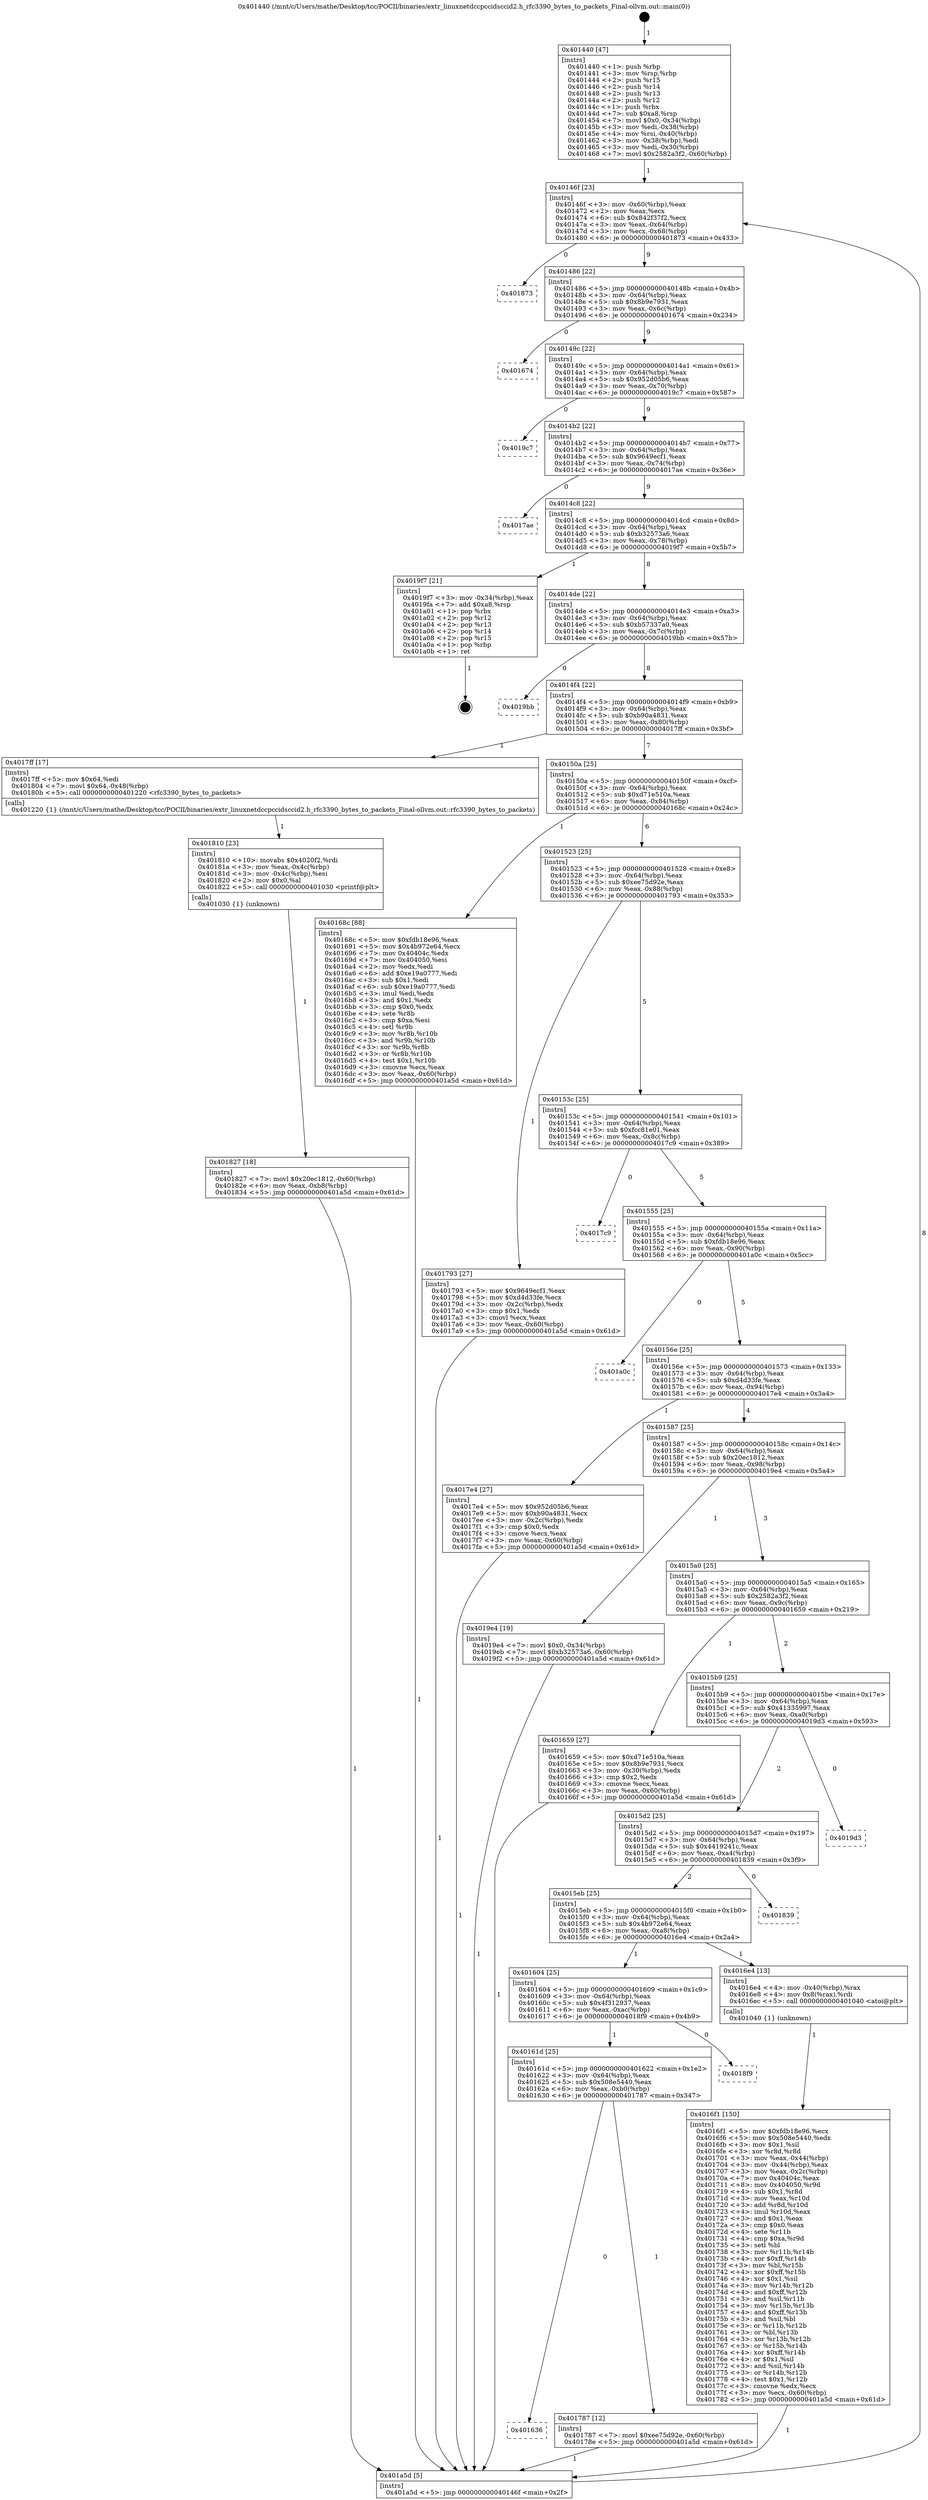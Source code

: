 digraph "0x401440" {
  label = "0x401440 (/mnt/c/Users/mathe/Desktop/tcc/POCII/binaries/extr_linuxnetdccpccidsccid2.h_rfc3390_bytes_to_packets_Final-ollvm.out::main(0))"
  labelloc = "t"
  node[shape=record]

  Entry [label="",width=0.3,height=0.3,shape=circle,fillcolor=black,style=filled]
  "0x40146f" [label="{
     0x40146f [23]\l
     | [instrs]\l
     &nbsp;&nbsp;0x40146f \<+3\>: mov -0x60(%rbp),%eax\l
     &nbsp;&nbsp;0x401472 \<+2\>: mov %eax,%ecx\l
     &nbsp;&nbsp;0x401474 \<+6\>: sub $0x842f37f2,%ecx\l
     &nbsp;&nbsp;0x40147a \<+3\>: mov %eax,-0x64(%rbp)\l
     &nbsp;&nbsp;0x40147d \<+3\>: mov %ecx,-0x68(%rbp)\l
     &nbsp;&nbsp;0x401480 \<+6\>: je 0000000000401873 \<main+0x433\>\l
  }"]
  "0x401873" [label="{
     0x401873\l
  }", style=dashed]
  "0x401486" [label="{
     0x401486 [22]\l
     | [instrs]\l
     &nbsp;&nbsp;0x401486 \<+5\>: jmp 000000000040148b \<main+0x4b\>\l
     &nbsp;&nbsp;0x40148b \<+3\>: mov -0x64(%rbp),%eax\l
     &nbsp;&nbsp;0x40148e \<+5\>: sub $0x8b9e7931,%eax\l
     &nbsp;&nbsp;0x401493 \<+3\>: mov %eax,-0x6c(%rbp)\l
     &nbsp;&nbsp;0x401496 \<+6\>: je 0000000000401674 \<main+0x234\>\l
  }"]
  Exit [label="",width=0.3,height=0.3,shape=circle,fillcolor=black,style=filled,peripheries=2]
  "0x401674" [label="{
     0x401674\l
  }", style=dashed]
  "0x40149c" [label="{
     0x40149c [22]\l
     | [instrs]\l
     &nbsp;&nbsp;0x40149c \<+5\>: jmp 00000000004014a1 \<main+0x61\>\l
     &nbsp;&nbsp;0x4014a1 \<+3\>: mov -0x64(%rbp),%eax\l
     &nbsp;&nbsp;0x4014a4 \<+5\>: sub $0x952d05b6,%eax\l
     &nbsp;&nbsp;0x4014a9 \<+3\>: mov %eax,-0x70(%rbp)\l
     &nbsp;&nbsp;0x4014ac \<+6\>: je 00000000004019c7 \<main+0x587\>\l
  }"]
  "0x401827" [label="{
     0x401827 [18]\l
     | [instrs]\l
     &nbsp;&nbsp;0x401827 \<+7\>: movl $0x20ec1812,-0x60(%rbp)\l
     &nbsp;&nbsp;0x40182e \<+6\>: mov %eax,-0xb8(%rbp)\l
     &nbsp;&nbsp;0x401834 \<+5\>: jmp 0000000000401a5d \<main+0x61d\>\l
  }"]
  "0x4019c7" [label="{
     0x4019c7\l
  }", style=dashed]
  "0x4014b2" [label="{
     0x4014b2 [22]\l
     | [instrs]\l
     &nbsp;&nbsp;0x4014b2 \<+5\>: jmp 00000000004014b7 \<main+0x77\>\l
     &nbsp;&nbsp;0x4014b7 \<+3\>: mov -0x64(%rbp),%eax\l
     &nbsp;&nbsp;0x4014ba \<+5\>: sub $0x9649ecf1,%eax\l
     &nbsp;&nbsp;0x4014bf \<+3\>: mov %eax,-0x74(%rbp)\l
     &nbsp;&nbsp;0x4014c2 \<+6\>: je 00000000004017ae \<main+0x36e\>\l
  }"]
  "0x401810" [label="{
     0x401810 [23]\l
     | [instrs]\l
     &nbsp;&nbsp;0x401810 \<+10\>: movabs $0x4020f2,%rdi\l
     &nbsp;&nbsp;0x40181a \<+3\>: mov %eax,-0x4c(%rbp)\l
     &nbsp;&nbsp;0x40181d \<+3\>: mov -0x4c(%rbp),%esi\l
     &nbsp;&nbsp;0x401820 \<+2\>: mov $0x0,%al\l
     &nbsp;&nbsp;0x401822 \<+5\>: call 0000000000401030 \<printf@plt\>\l
     | [calls]\l
     &nbsp;&nbsp;0x401030 \{1\} (unknown)\l
  }"]
  "0x4017ae" [label="{
     0x4017ae\l
  }", style=dashed]
  "0x4014c8" [label="{
     0x4014c8 [22]\l
     | [instrs]\l
     &nbsp;&nbsp;0x4014c8 \<+5\>: jmp 00000000004014cd \<main+0x8d\>\l
     &nbsp;&nbsp;0x4014cd \<+3\>: mov -0x64(%rbp),%eax\l
     &nbsp;&nbsp;0x4014d0 \<+5\>: sub $0xb32573a6,%eax\l
     &nbsp;&nbsp;0x4014d5 \<+3\>: mov %eax,-0x78(%rbp)\l
     &nbsp;&nbsp;0x4014d8 \<+6\>: je 00000000004019f7 \<main+0x5b7\>\l
  }"]
  "0x401636" [label="{
     0x401636\l
  }", style=dashed]
  "0x4019f7" [label="{
     0x4019f7 [21]\l
     | [instrs]\l
     &nbsp;&nbsp;0x4019f7 \<+3\>: mov -0x34(%rbp),%eax\l
     &nbsp;&nbsp;0x4019fa \<+7\>: add $0xa8,%rsp\l
     &nbsp;&nbsp;0x401a01 \<+1\>: pop %rbx\l
     &nbsp;&nbsp;0x401a02 \<+2\>: pop %r12\l
     &nbsp;&nbsp;0x401a04 \<+2\>: pop %r13\l
     &nbsp;&nbsp;0x401a06 \<+2\>: pop %r14\l
     &nbsp;&nbsp;0x401a08 \<+2\>: pop %r15\l
     &nbsp;&nbsp;0x401a0a \<+1\>: pop %rbp\l
     &nbsp;&nbsp;0x401a0b \<+1\>: ret\l
  }"]
  "0x4014de" [label="{
     0x4014de [22]\l
     | [instrs]\l
     &nbsp;&nbsp;0x4014de \<+5\>: jmp 00000000004014e3 \<main+0xa3\>\l
     &nbsp;&nbsp;0x4014e3 \<+3\>: mov -0x64(%rbp),%eax\l
     &nbsp;&nbsp;0x4014e6 \<+5\>: sub $0xb57337a0,%eax\l
     &nbsp;&nbsp;0x4014eb \<+3\>: mov %eax,-0x7c(%rbp)\l
     &nbsp;&nbsp;0x4014ee \<+6\>: je 00000000004019bb \<main+0x57b\>\l
  }"]
  "0x401787" [label="{
     0x401787 [12]\l
     | [instrs]\l
     &nbsp;&nbsp;0x401787 \<+7\>: movl $0xee75d92e,-0x60(%rbp)\l
     &nbsp;&nbsp;0x40178e \<+5\>: jmp 0000000000401a5d \<main+0x61d\>\l
  }"]
  "0x4019bb" [label="{
     0x4019bb\l
  }", style=dashed]
  "0x4014f4" [label="{
     0x4014f4 [22]\l
     | [instrs]\l
     &nbsp;&nbsp;0x4014f4 \<+5\>: jmp 00000000004014f9 \<main+0xb9\>\l
     &nbsp;&nbsp;0x4014f9 \<+3\>: mov -0x64(%rbp),%eax\l
     &nbsp;&nbsp;0x4014fc \<+5\>: sub $0xb90a4831,%eax\l
     &nbsp;&nbsp;0x401501 \<+3\>: mov %eax,-0x80(%rbp)\l
     &nbsp;&nbsp;0x401504 \<+6\>: je 00000000004017ff \<main+0x3bf\>\l
  }"]
  "0x40161d" [label="{
     0x40161d [25]\l
     | [instrs]\l
     &nbsp;&nbsp;0x40161d \<+5\>: jmp 0000000000401622 \<main+0x1e2\>\l
     &nbsp;&nbsp;0x401622 \<+3\>: mov -0x64(%rbp),%eax\l
     &nbsp;&nbsp;0x401625 \<+5\>: sub $0x508e5440,%eax\l
     &nbsp;&nbsp;0x40162a \<+6\>: mov %eax,-0xb0(%rbp)\l
     &nbsp;&nbsp;0x401630 \<+6\>: je 0000000000401787 \<main+0x347\>\l
  }"]
  "0x4017ff" [label="{
     0x4017ff [17]\l
     | [instrs]\l
     &nbsp;&nbsp;0x4017ff \<+5\>: mov $0x64,%edi\l
     &nbsp;&nbsp;0x401804 \<+7\>: movl $0x64,-0x48(%rbp)\l
     &nbsp;&nbsp;0x40180b \<+5\>: call 0000000000401220 \<rfc3390_bytes_to_packets\>\l
     | [calls]\l
     &nbsp;&nbsp;0x401220 \{1\} (/mnt/c/Users/mathe/Desktop/tcc/POCII/binaries/extr_linuxnetdccpccidsccid2.h_rfc3390_bytes_to_packets_Final-ollvm.out::rfc3390_bytes_to_packets)\l
  }"]
  "0x40150a" [label="{
     0x40150a [25]\l
     | [instrs]\l
     &nbsp;&nbsp;0x40150a \<+5\>: jmp 000000000040150f \<main+0xcf\>\l
     &nbsp;&nbsp;0x40150f \<+3\>: mov -0x64(%rbp),%eax\l
     &nbsp;&nbsp;0x401512 \<+5\>: sub $0xd71e510a,%eax\l
     &nbsp;&nbsp;0x401517 \<+6\>: mov %eax,-0x84(%rbp)\l
     &nbsp;&nbsp;0x40151d \<+6\>: je 000000000040168c \<main+0x24c\>\l
  }"]
  "0x4018f9" [label="{
     0x4018f9\l
  }", style=dashed]
  "0x40168c" [label="{
     0x40168c [88]\l
     | [instrs]\l
     &nbsp;&nbsp;0x40168c \<+5\>: mov $0xfdb18e96,%eax\l
     &nbsp;&nbsp;0x401691 \<+5\>: mov $0x4b972e64,%ecx\l
     &nbsp;&nbsp;0x401696 \<+7\>: mov 0x40404c,%edx\l
     &nbsp;&nbsp;0x40169d \<+7\>: mov 0x404050,%esi\l
     &nbsp;&nbsp;0x4016a4 \<+2\>: mov %edx,%edi\l
     &nbsp;&nbsp;0x4016a6 \<+6\>: add $0xe19a0777,%edi\l
     &nbsp;&nbsp;0x4016ac \<+3\>: sub $0x1,%edi\l
     &nbsp;&nbsp;0x4016af \<+6\>: sub $0xe19a0777,%edi\l
     &nbsp;&nbsp;0x4016b5 \<+3\>: imul %edi,%edx\l
     &nbsp;&nbsp;0x4016b8 \<+3\>: and $0x1,%edx\l
     &nbsp;&nbsp;0x4016bb \<+3\>: cmp $0x0,%edx\l
     &nbsp;&nbsp;0x4016be \<+4\>: sete %r8b\l
     &nbsp;&nbsp;0x4016c2 \<+3\>: cmp $0xa,%esi\l
     &nbsp;&nbsp;0x4016c5 \<+4\>: setl %r9b\l
     &nbsp;&nbsp;0x4016c9 \<+3\>: mov %r8b,%r10b\l
     &nbsp;&nbsp;0x4016cc \<+3\>: and %r9b,%r10b\l
     &nbsp;&nbsp;0x4016cf \<+3\>: xor %r9b,%r8b\l
     &nbsp;&nbsp;0x4016d2 \<+3\>: or %r8b,%r10b\l
     &nbsp;&nbsp;0x4016d5 \<+4\>: test $0x1,%r10b\l
     &nbsp;&nbsp;0x4016d9 \<+3\>: cmovne %ecx,%eax\l
     &nbsp;&nbsp;0x4016dc \<+3\>: mov %eax,-0x60(%rbp)\l
     &nbsp;&nbsp;0x4016df \<+5\>: jmp 0000000000401a5d \<main+0x61d\>\l
  }"]
  "0x401523" [label="{
     0x401523 [25]\l
     | [instrs]\l
     &nbsp;&nbsp;0x401523 \<+5\>: jmp 0000000000401528 \<main+0xe8\>\l
     &nbsp;&nbsp;0x401528 \<+3\>: mov -0x64(%rbp),%eax\l
     &nbsp;&nbsp;0x40152b \<+5\>: sub $0xee75d92e,%eax\l
     &nbsp;&nbsp;0x401530 \<+6\>: mov %eax,-0x88(%rbp)\l
     &nbsp;&nbsp;0x401536 \<+6\>: je 0000000000401793 \<main+0x353\>\l
  }"]
  "0x4016f1" [label="{
     0x4016f1 [150]\l
     | [instrs]\l
     &nbsp;&nbsp;0x4016f1 \<+5\>: mov $0xfdb18e96,%ecx\l
     &nbsp;&nbsp;0x4016f6 \<+5\>: mov $0x508e5440,%edx\l
     &nbsp;&nbsp;0x4016fb \<+3\>: mov $0x1,%sil\l
     &nbsp;&nbsp;0x4016fe \<+3\>: xor %r8d,%r8d\l
     &nbsp;&nbsp;0x401701 \<+3\>: mov %eax,-0x44(%rbp)\l
     &nbsp;&nbsp;0x401704 \<+3\>: mov -0x44(%rbp),%eax\l
     &nbsp;&nbsp;0x401707 \<+3\>: mov %eax,-0x2c(%rbp)\l
     &nbsp;&nbsp;0x40170a \<+7\>: mov 0x40404c,%eax\l
     &nbsp;&nbsp;0x401711 \<+8\>: mov 0x404050,%r9d\l
     &nbsp;&nbsp;0x401719 \<+4\>: sub $0x1,%r8d\l
     &nbsp;&nbsp;0x40171d \<+3\>: mov %eax,%r10d\l
     &nbsp;&nbsp;0x401720 \<+3\>: add %r8d,%r10d\l
     &nbsp;&nbsp;0x401723 \<+4\>: imul %r10d,%eax\l
     &nbsp;&nbsp;0x401727 \<+3\>: and $0x1,%eax\l
     &nbsp;&nbsp;0x40172a \<+3\>: cmp $0x0,%eax\l
     &nbsp;&nbsp;0x40172d \<+4\>: sete %r11b\l
     &nbsp;&nbsp;0x401731 \<+4\>: cmp $0xa,%r9d\l
     &nbsp;&nbsp;0x401735 \<+3\>: setl %bl\l
     &nbsp;&nbsp;0x401738 \<+3\>: mov %r11b,%r14b\l
     &nbsp;&nbsp;0x40173b \<+4\>: xor $0xff,%r14b\l
     &nbsp;&nbsp;0x40173f \<+3\>: mov %bl,%r15b\l
     &nbsp;&nbsp;0x401742 \<+4\>: xor $0xff,%r15b\l
     &nbsp;&nbsp;0x401746 \<+4\>: xor $0x1,%sil\l
     &nbsp;&nbsp;0x40174a \<+3\>: mov %r14b,%r12b\l
     &nbsp;&nbsp;0x40174d \<+4\>: and $0xff,%r12b\l
     &nbsp;&nbsp;0x401751 \<+3\>: and %sil,%r11b\l
     &nbsp;&nbsp;0x401754 \<+3\>: mov %r15b,%r13b\l
     &nbsp;&nbsp;0x401757 \<+4\>: and $0xff,%r13b\l
     &nbsp;&nbsp;0x40175b \<+3\>: and %sil,%bl\l
     &nbsp;&nbsp;0x40175e \<+3\>: or %r11b,%r12b\l
     &nbsp;&nbsp;0x401761 \<+3\>: or %bl,%r13b\l
     &nbsp;&nbsp;0x401764 \<+3\>: xor %r13b,%r12b\l
     &nbsp;&nbsp;0x401767 \<+3\>: or %r15b,%r14b\l
     &nbsp;&nbsp;0x40176a \<+4\>: xor $0xff,%r14b\l
     &nbsp;&nbsp;0x40176e \<+4\>: or $0x1,%sil\l
     &nbsp;&nbsp;0x401772 \<+3\>: and %sil,%r14b\l
     &nbsp;&nbsp;0x401775 \<+3\>: or %r14b,%r12b\l
     &nbsp;&nbsp;0x401778 \<+4\>: test $0x1,%r12b\l
     &nbsp;&nbsp;0x40177c \<+3\>: cmovne %edx,%ecx\l
     &nbsp;&nbsp;0x40177f \<+3\>: mov %ecx,-0x60(%rbp)\l
     &nbsp;&nbsp;0x401782 \<+5\>: jmp 0000000000401a5d \<main+0x61d\>\l
  }"]
  "0x401793" [label="{
     0x401793 [27]\l
     | [instrs]\l
     &nbsp;&nbsp;0x401793 \<+5\>: mov $0x9649ecf1,%eax\l
     &nbsp;&nbsp;0x401798 \<+5\>: mov $0xd4d33fe,%ecx\l
     &nbsp;&nbsp;0x40179d \<+3\>: mov -0x2c(%rbp),%edx\l
     &nbsp;&nbsp;0x4017a0 \<+3\>: cmp $0x1,%edx\l
     &nbsp;&nbsp;0x4017a3 \<+3\>: cmovl %ecx,%eax\l
     &nbsp;&nbsp;0x4017a6 \<+3\>: mov %eax,-0x60(%rbp)\l
     &nbsp;&nbsp;0x4017a9 \<+5\>: jmp 0000000000401a5d \<main+0x61d\>\l
  }"]
  "0x40153c" [label="{
     0x40153c [25]\l
     | [instrs]\l
     &nbsp;&nbsp;0x40153c \<+5\>: jmp 0000000000401541 \<main+0x101\>\l
     &nbsp;&nbsp;0x401541 \<+3\>: mov -0x64(%rbp),%eax\l
     &nbsp;&nbsp;0x401544 \<+5\>: sub $0xfcc81e01,%eax\l
     &nbsp;&nbsp;0x401549 \<+6\>: mov %eax,-0x8c(%rbp)\l
     &nbsp;&nbsp;0x40154f \<+6\>: je 00000000004017c9 \<main+0x389\>\l
  }"]
  "0x401604" [label="{
     0x401604 [25]\l
     | [instrs]\l
     &nbsp;&nbsp;0x401604 \<+5\>: jmp 0000000000401609 \<main+0x1c9\>\l
     &nbsp;&nbsp;0x401609 \<+3\>: mov -0x64(%rbp),%eax\l
     &nbsp;&nbsp;0x40160c \<+5\>: sub $0x4f312937,%eax\l
     &nbsp;&nbsp;0x401611 \<+6\>: mov %eax,-0xac(%rbp)\l
     &nbsp;&nbsp;0x401617 \<+6\>: je 00000000004018f9 \<main+0x4b9\>\l
  }"]
  "0x4017c9" [label="{
     0x4017c9\l
  }", style=dashed]
  "0x401555" [label="{
     0x401555 [25]\l
     | [instrs]\l
     &nbsp;&nbsp;0x401555 \<+5\>: jmp 000000000040155a \<main+0x11a\>\l
     &nbsp;&nbsp;0x40155a \<+3\>: mov -0x64(%rbp),%eax\l
     &nbsp;&nbsp;0x40155d \<+5\>: sub $0xfdb18e96,%eax\l
     &nbsp;&nbsp;0x401562 \<+6\>: mov %eax,-0x90(%rbp)\l
     &nbsp;&nbsp;0x401568 \<+6\>: je 0000000000401a0c \<main+0x5cc\>\l
  }"]
  "0x4016e4" [label="{
     0x4016e4 [13]\l
     | [instrs]\l
     &nbsp;&nbsp;0x4016e4 \<+4\>: mov -0x40(%rbp),%rax\l
     &nbsp;&nbsp;0x4016e8 \<+4\>: mov 0x8(%rax),%rdi\l
     &nbsp;&nbsp;0x4016ec \<+5\>: call 0000000000401040 \<atoi@plt\>\l
     | [calls]\l
     &nbsp;&nbsp;0x401040 \{1\} (unknown)\l
  }"]
  "0x401a0c" [label="{
     0x401a0c\l
  }", style=dashed]
  "0x40156e" [label="{
     0x40156e [25]\l
     | [instrs]\l
     &nbsp;&nbsp;0x40156e \<+5\>: jmp 0000000000401573 \<main+0x133\>\l
     &nbsp;&nbsp;0x401573 \<+3\>: mov -0x64(%rbp),%eax\l
     &nbsp;&nbsp;0x401576 \<+5\>: sub $0xd4d33fe,%eax\l
     &nbsp;&nbsp;0x40157b \<+6\>: mov %eax,-0x94(%rbp)\l
     &nbsp;&nbsp;0x401581 \<+6\>: je 00000000004017e4 \<main+0x3a4\>\l
  }"]
  "0x4015eb" [label="{
     0x4015eb [25]\l
     | [instrs]\l
     &nbsp;&nbsp;0x4015eb \<+5\>: jmp 00000000004015f0 \<main+0x1b0\>\l
     &nbsp;&nbsp;0x4015f0 \<+3\>: mov -0x64(%rbp),%eax\l
     &nbsp;&nbsp;0x4015f3 \<+5\>: sub $0x4b972e64,%eax\l
     &nbsp;&nbsp;0x4015f8 \<+6\>: mov %eax,-0xa8(%rbp)\l
     &nbsp;&nbsp;0x4015fe \<+6\>: je 00000000004016e4 \<main+0x2a4\>\l
  }"]
  "0x4017e4" [label="{
     0x4017e4 [27]\l
     | [instrs]\l
     &nbsp;&nbsp;0x4017e4 \<+5\>: mov $0x952d05b6,%eax\l
     &nbsp;&nbsp;0x4017e9 \<+5\>: mov $0xb90a4831,%ecx\l
     &nbsp;&nbsp;0x4017ee \<+3\>: mov -0x2c(%rbp),%edx\l
     &nbsp;&nbsp;0x4017f1 \<+3\>: cmp $0x0,%edx\l
     &nbsp;&nbsp;0x4017f4 \<+3\>: cmove %ecx,%eax\l
     &nbsp;&nbsp;0x4017f7 \<+3\>: mov %eax,-0x60(%rbp)\l
     &nbsp;&nbsp;0x4017fa \<+5\>: jmp 0000000000401a5d \<main+0x61d\>\l
  }"]
  "0x401587" [label="{
     0x401587 [25]\l
     | [instrs]\l
     &nbsp;&nbsp;0x401587 \<+5\>: jmp 000000000040158c \<main+0x14c\>\l
     &nbsp;&nbsp;0x40158c \<+3\>: mov -0x64(%rbp),%eax\l
     &nbsp;&nbsp;0x40158f \<+5\>: sub $0x20ec1812,%eax\l
     &nbsp;&nbsp;0x401594 \<+6\>: mov %eax,-0x98(%rbp)\l
     &nbsp;&nbsp;0x40159a \<+6\>: je 00000000004019e4 \<main+0x5a4\>\l
  }"]
  "0x401839" [label="{
     0x401839\l
  }", style=dashed]
  "0x4019e4" [label="{
     0x4019e4 [19]\l
     | [instrs]\l
     &nbsp;&nbsp;0x4019e4 \<+7\>: movl $0x0,-0x34(%rbp)\l
     &nbsp;&nbsp;0x4019eb \<+7\>: movl $0xb32573a6,-0x60(%rbp)\l
     &nbsp;&nbsp;0x4019f2 \<+5\>: jmp 0000000000401a5d \<main+0x61d\>\l
  }"]
  "0x4015a0" [label="{
     0x4015a0 [25]\l
     | [instrs]\l
     &nbsp;&nbsp;0x4015a0 \<+5\>: jmp 00000000004015a5 \<main+0x165\>\l
     &nbsp;&nbsp;0x4015a5 \<+3\>: mov -0x64(%rbp),%eax\l
     &nbsp;&nbsp;0x4015a8 \<+5\>: sub $0x2582a3f2,%eax\l
     &nbsp;&nbsp;0x4015ad \<+6\>: mov %eax,-0x9c(%rbp)\l
     &nbsp;&nbsp;0x4015b3 \<+6\>: je 0000000000401659 \<main+0x219\>\l
  }"]
  "0x4015d2" [label="{
     0x4015d2 [25]\l
     | [instrs]\l
     &nbsp;&nbsp;0x4015d2 \<+5\>: jmp 00000000004015d7 \<main+0x197\>\l
     &nbsp;&nbsp;0x4015d7 \<+3\>: mov -0x64(%rbp),%eax\l
     &nbsp;&nbsp;0x4015da \<+5\>: sub $0x4419241c,%eax\l
     &nbsp;&nbsp;0x4015df \<+6\>: mov %eax,-0xa4(%rbp)\l
     &nbsp;&nbsp;0x4015e5 \<+6\>: je 0000000000401839 \<main+0x3f9\>\l
  }"]
  "0x401659" [label="{
     0x401659 [27]\l
     | [instrs]\l
     &nbsp;&nbsp;0x401659 \<+5\>: mov $0xd71e510a,%eax\l
     &nbsp;&nbsp;0x40165e \<+5\>: mov $0x8b9e7931,%ecx\l
     &nbsp;&nbsp;0x401663 \<+3\>: mov -0x30(%rbp),%edx\l
     &nbsp;&nbsp;0x401666 \<+3\>: cmp $0x2,%edx\l
     &nbsp;&nbsp;0x401669 \<+3\>: cmovne %ecx,%eax\l
     &nbsp;&nbsp;0x40166c \<+3\>: mov %eax,-0x60(%rbp)\l
     &nbsp;&nbsp;0x40166f \<+5\>: jmp 0000000000401a5d \<main+0x61d\>\l
  }"]
  "0x4015b9" [label="{
     0x4015b9 [25]\l
     | [instrs]\l
     &nbsp;&nbsp;0x4015b9 \<+5\>: jmp 00000000004015be \<main+0x17e\>\l
     &nbsp;&nbsp;0x4015be \<+3\>: mov -0x64(%rbp),%eax\l
     &nbsp;&nbsp;0x4015c1 \<+5\>: sub $0x41335997,%eax\l
     &nbsp;&nbsp;0x4015c6 \<+6\>: mov %eax,-0xa0(%rbp)\l
     &nbsp;&nbsp;0x4015cc \<+6\>: je 00000000004019d3 \<main+0x593\>\l
  }"]
  "0x401a5d" [label="{
     0x401a5d [5]\l
     | [instrs]\l
     &nbsp;&nbsp;0x401a5d \<+5\>: jmp 000000000040146f \<main+0x2f\>\l
  }"]
  "0x401440" [label="{
     0x401440 [47]\l
     | [instrs]\l
     &nbsp;&nbsp;0x401440 \<+1\>: push %rbp\l
     &nbsp;&nbsp;0x401441 \<+3\>: mov %rsp,%rbp\l
     &nbsp;&nbsp;0x401444 \<+2\>: push %r15\l
     &nbsp;&nbsp;0x401446 \<+2\>: push %r14\l
     &nbsp;&nbsp;0x401448 \<+2\>: push %r13\l
     &nbsp;&nbsp;0x40144a \<+2\>: push %r12\l
     &nbsp;&nbsp;0x40144c \<+1\>: push %rbx\l
     &nbsp;&nbsp;0x40144d \<+7\>: sub $0xa8,%rsp\l
     &nbsp;&nbsp;0x401454 \<+7\>: movl $0x0,-0x34(%rbp)\l
     &nbsp;&nbsp;0x40145b \<+3\>: mov %edi,-0x38(%rbp)\l
     &nbsp;&nbsp;0x40145e \<+4\>: mov %rsi,-0x40(%rbp)\l
     &nbsp;&nbsp;0x401462 \<+3\>: mov -0x38(%rbp),%edi\l
     &nbsp;&nbsp;0x401465 \<+3\>: mov %edi,-0x30(%rbp)\l
     &nbsp;&nbsp;0x401468 \<+7\>: movl $0x2582a3f2,-0x60(%rbp)\l
  }"]
  "0x4019d3" [label="{
     0x4019d3\l
  }", style=dashed]
  Entry -> "0x401440" [label=" 1"]
  "0x40146f" -> "0x401873" [label=" 0"]
  "0x40146f" -> "0x401486" [label=" 9"]
  "0x4019f7" -> Exit [label=" 1"]
  "0x401486" -> "0x401674" [label=" 0"]
  "0x401486" -> "0x40149c" [label=" 9"]
  "0x4019e4" -> "0x401a5d" [label=" 1"]
  "0x40149c" -> "0x4019c7" [label=" 0"]
  "0x40149c" -> "0x4014b2" [label=" 9"]
  "0x401827" -> "0x401a5d" [label=" 1"]
  "0x4014b2" -> "0x4017ae" [label=" 0"]
  "0x4014b2" -> "0x4014c8" [label=" 9"]
  "0x401810" -> "0x401827" [label=" 1"]
  "0x4014c8" -> "0x4019f7" [label=" 1"]
  "0x4014c8" -> "0x4014de" [label=" 8"]
  "0x4017ff" -> "0x401810" [label=" 1"]
  "0x4014de" -> "0x4019bb" [label=" 0"]
  "0x4014de" -> "0x4014f4" [label=" 8"]
  "0x4017e4" -> "0x401a5d" [label=" 1"]
  "0x4014f4" -> "0x4017ff" [label=" 1"]
  "0x4014f4" -> "0x40150a" [label=" 7"]
  "0x401787" -> "0x401a5d" [label=" 1"]
  "0x40150a" -> "0x40168c" [label=" 1"]
  "0x40150a" -> "0x401523" [label=" 6"]
  "0x40161d" -> "0x401636" [label=" 0"]
  "0x401523" -> "0x401793" [label=" 1"]
  "0x401523" -> "0x40153c" [label=" 5"]
  "0x401793" -> "0x401a5d" [label=" 1"]
  "0x40153c" -> "0x4017c9" [label=" 0"]
  "0x40153c" -> "0x401555" [label=" 5"]
  "0x401604" -> "0x40161d" [label=" 1"]
  "0x401555" -> "0x401a0c" [label=" 0"]
  "0x401555" -> "0x40156e" [label=" 5"]
  "0x401604" -> "0x4018f9" [label=" 0"]
  "0x40156e" -> "0x4017e4" [label=" 1"]
  "0x40156e" -> "0x401587" [label=" 4"]
  "0x4016f1" -> "0x401a5d" [label=" 1"]
  "0x401587" -> "0x4019e4" [label=" 1"]
  "0x401587" -> "0x4015a0" [label=" 3"]
  "0x4016e4" -> "0x4016f1" [label=" 1"]
  "0x4015a0" -> "0x401659" [label=" 1"]
  "0x4015a0" -> "0x4015b9" [label=" 2"]
  "0x401659" -> "0x401a5d" [label=" 1"]
  "0x401440" -> "0x40146f" [label=" 1"]
  "0x401a5d" -> "0x40146f" [label=" 8"]
  "0x40168c" -> "0x401a5d" [label=" 1"]
  "0x4015eb" -> "0x4016e4" [label=" 1"]
  "0x4015b9" -> "0x4019d3" [label=" 0"]
  "0x4015b9" -> "0x4015d2" [label=" 2"]
  "0x4015eb" -> "0x401604" [label=" 1"]
  "0x4015d2" -> "0x401839" [label=" 0"]
  "0x4015d2" -> "0x4015eb" [label=" 2"]
  "0x40161d" -> "0x401787" [label=" 1"]
}

